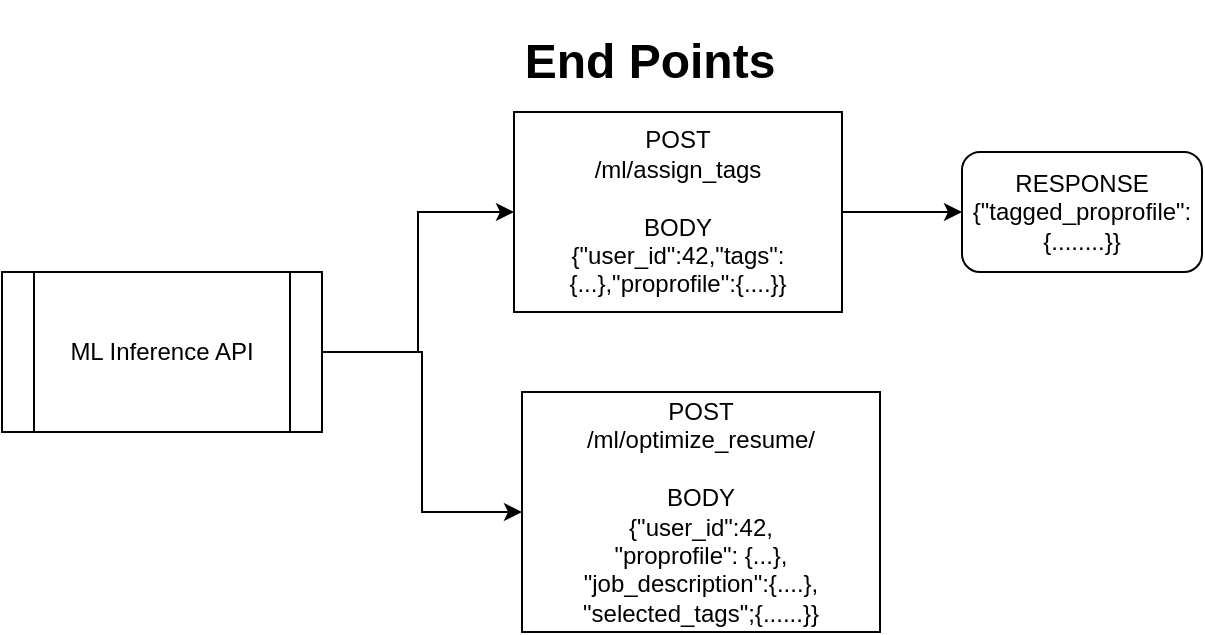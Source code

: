 <mxfile version="26.0.4">
  <diagram name="Page-1" id="Rc3s0BRqiITv8N8nPfR5">
    <mxGraphModel dx="698" dy="376" grid="1" gridSize="10" guides="1" tooltips="1" connect="1" arrows="1" fold="1" page="1" pageScale="1" pageWidth="827" pageHeight="1169" math="0" shadow="0">
      <root>
        <mxCell id="0" />
        <mxCell id="1" parent="0" />
        <mxCell id="fd7VVPAdmDBcDg8gATgO-1" value="&lt;h1&gt;End Points&lt;/h1&gt;" style="text;html=1;align=center;verticalAlign=middle;whiteSpace=wrap;rounded=0;" vertex="1" parent="1">
          <mxGeometry x="306" y="40" width="216" height="30" as="geometry" />
        </mxCell>
        <mxCell id="fd7VVPAdmDBcDg8gATgO-7" style="edgeStyle=orthogonalEdgeStyle;rounded=0;orthogonalLoop=1;jettySize=auto;html=1;entryX=0;entryY=0.5;entryDx=0;entryDy=0;" edge="1" parent="1" source="fd7VVPAdmDBcDg8gATgO-2" target="fd7VVPAdmDBcDg8gATgO-5">
          <mxGeometry relative="1" as="geometry" />
        </mxCell>
        <mxCell id="fd7VVPAdmDBcDg8gATgO-8" style="edgeStyle=orthogonalEdgeStyle;rounded=0;orthogonalLoop=1;jettySize=auto;html=1;" edge="1" parent="1" source="fd7VVPAdmDBcDg8gATgO-2" target="fd7VVPAdmDBcDg8gATgO-3">
          <mxGeometry relative="1" as="geometry" />
        </mxCell>
        <mxCell id="fd7VVPAdmDBcDg8gATgO-2" value="ML Inference API" style="shape=process;whiteSpace=wrap;html=1;backgroundOutline=1;" vertex="1" parent="1">
          <mxGeometry x="90" y="160" width="160" height="80" as="geometry" />
        </mxCell>
        <mxCell id="fd7VVPAdmDBcDg8gATgO-9" value="" style="edgeStyle=orthogonalEdgeStyle;rounded=0;orthogonalLoop=1;jettySize=auto;html=1;" edge="1" parent="1" source="fd7VVPAdmDBcDg8gATgO-3" target="fd7VVPAdmDBcDg8gATgO-4">
          <mxGeometry relative="1" as="geometry" />
        </mxCell>
        <mxCell id="fd7VVPAdmDBcDg8gATgO-3" value="POST&lt;div&gt;/ml/assign_tags&lt;/div&gt;&lt;div&gt;&lt;br&gt;&lt;/div&gt;&lt;div&gt;BODY&lt;/div&gt;&lt;div&gt;{&quot;user_id&quot;:42,&quot;tags&quot;:{...},&quot;proprofile&quot;:{....}}&lt;/div&gt;" style="rounded=0;whiteSpace=wrap;html=1;" vertex="1" parent="1">
          <mxGeometry x="346" y="80" width="164" height="100" as="geometry" />
        </mxCell>
        <mxCell id="fd7VVPAdmDBcDg8gATgO-4" value="RESPONSE&lt;div&gt;{&quot;tagged_proprofile&quot;:{........}}&lt;/div&gt;" style="rounded=1;whiteSpace=wrap;html=1;" vertex="1" parent="1">
          <mxGeometry x="570" y="100" width="120" height="60" as="geometry" />
        </mxCell>
        <mxCell id="fd7VVPAdmDBcDg8gATgO-5" value="POST&lt;div&gt;/ml/optimize_resume/&lt;/div&gt;&lt;div&gt;&lt;br&gt;&lt;/div&gt;&lt;div&gt;BODY&lt;/div&gt;&lt;div&gt;{&quot;user_id&quot;:42,&lt;/div&gt;&lt;div&gt;&quot;proprofile&quot;: {...},&lt;/div&gt;&lt;div&gt;&quot;job_description&quot;:{....},&lt;/div&gt;&lt;div&gt;&quot;selected_tags&quot;;{......}}&lt;/div&gt;" style="rounded=0;whiteSpace=wrap;html=1;" vertex="1" parent="1">
          <mxGeometry x="350" y="220" width="179" height="120" as="geometry" />
        </mxCell>
      </root>
    </mxGraphModel>
  </diagram>
</mxfile>
